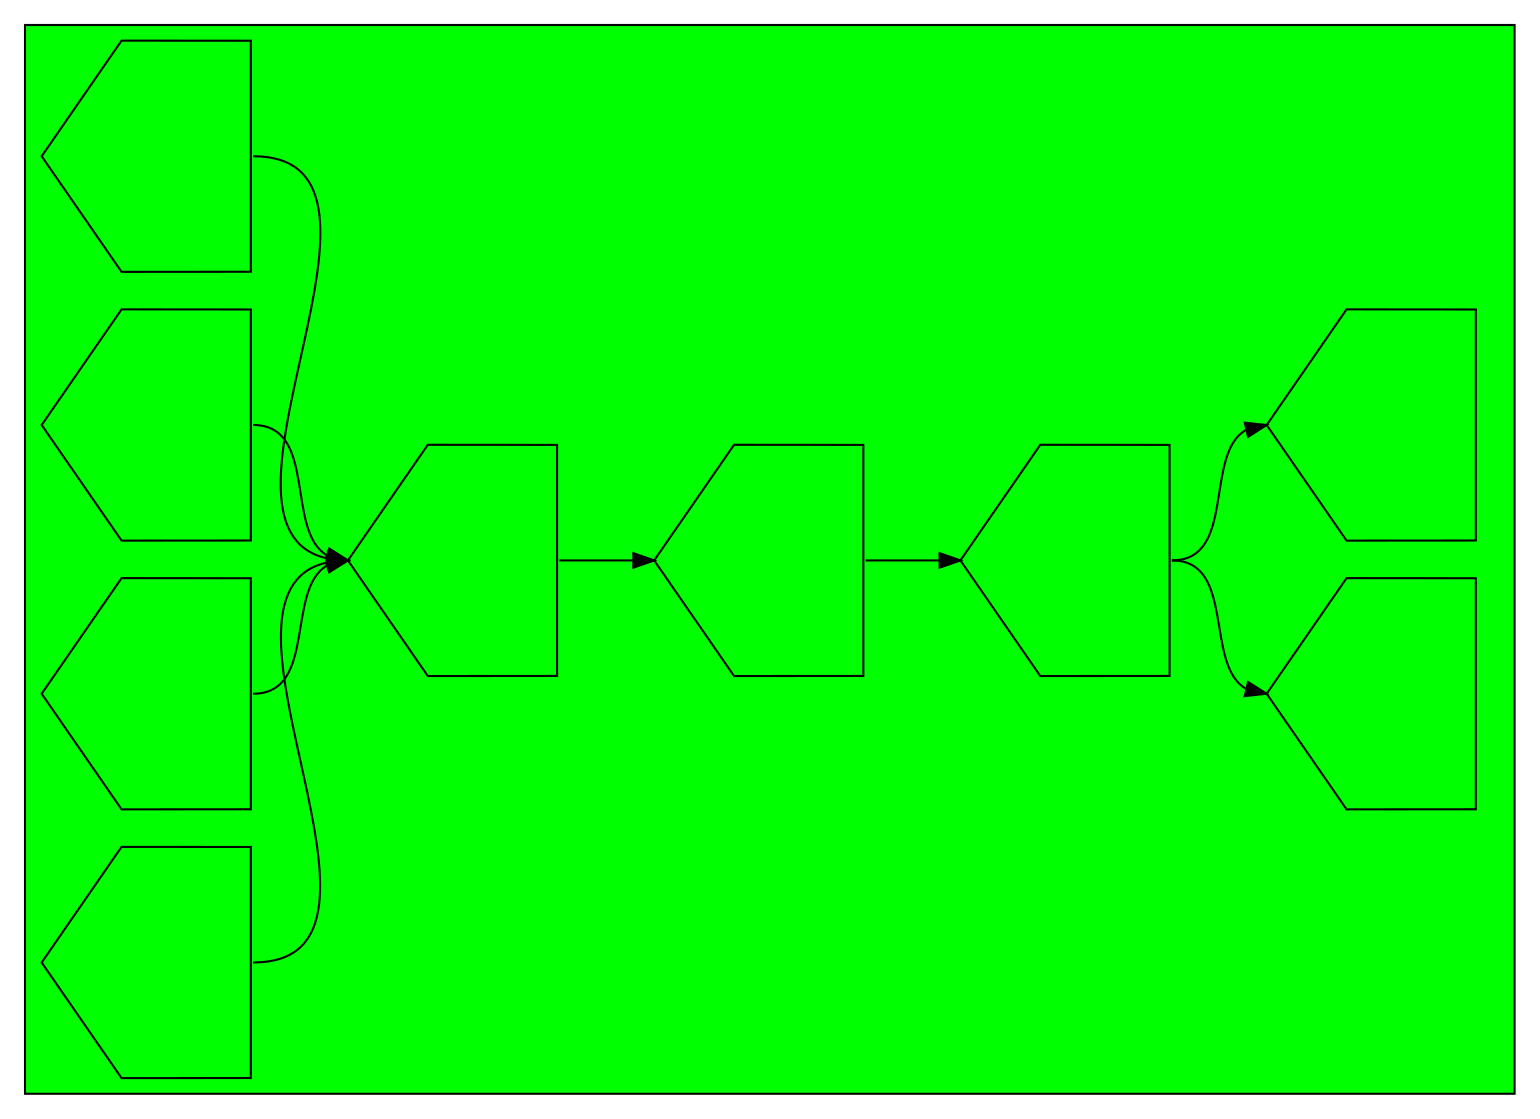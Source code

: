 digraph asm {
	rotate=90;
	edge [headport=n,tailport=s];
subgraph cluster_Rc6_c7_c8_c9_c5_c4_c3_c1_c2 {
	c6 [label="",height=1.53571,width=1.53571,shape=house];
	c7 [label="",height=1.53571,width=1.53571,shape=house];
	c8 [label="",height=1.53571,width=1.53571,shape=house];
	c9 [label="",height=1.53571,width=1.53571,shape=house];
	c5 [label="",height=1.53571,width=1.53571,shape=house];
	c4 [label="",height=1.53571,width=1.53571,shape=house];
	c3 [label="",height=1.53571,width=1.53571,shape=house];
	c1 [label="",height=1.53571,width=1.53571,shape=house];
	c2 [label="",height=1.53571,width=1.53571,shape=house];
	style=filled;
	fillcolor=green;
}
	c6 -> c5
	c5 -> c4
	c4 -> c3
	c3 -> c1
	c3 -> c2
	c7 -> c5
	c8 -> c5
	c9 -> c5
}